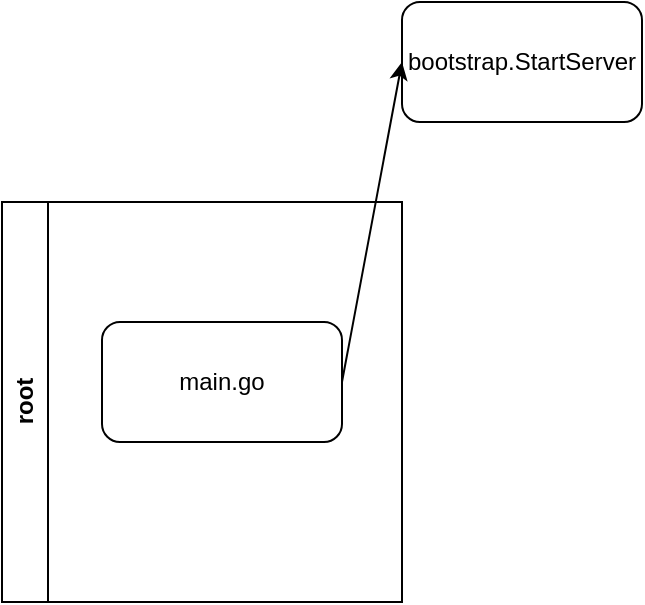 <mxfile version="24.9.0">
  <diagram name="Страница — 1" id="4Rknf2xTYFXet3D9TINp">
    <mxGraphModel dx="1290" dy="647" grid="1" gridSize="10" guides="1" tooltips="1" connect="1" arrows="1" fold="1" page="1" pageScale="1" pageWidth="827" pageHeight="1169" math="0" shadow="0">
      <root>
        <mxCell id="0" />
        <mxCell id="1" parent="0" />
        <mxCell id="TO1ZDuq_zsLTSNZZwVuT-2" value="bootstrap.StartServer" style="rounded=1;whiteSpace=wrap;html=1;" vertex="1" parent="1">
          <mxGeometry x="240" y="180" width="120" height="60" as="geometry" />
        </mxCell>
        <mxCell id="TO1ZDuq_zsLTSNZZwVuT-3" value="" style="endArrow=classic;html=1;rounded=0;exitX=1;exitY=0.5;exitDx=0;exitDy=0;entryX=0;entryY=0.5;entryDx=0;entryDy=0;" edge="1" parent="1" source="TO1ZDuq_zsLTSNZZwVuT-1" target="TO1ZDuq_zsLTSNZZwVuT-2">
          <mxGeometry width="50" height="50" relative="1" as="geometry">
            <mxPoint x="200" y="360" as="sourcePoint" />
            <mxPoint x="250" y="310" as="targetPoint" />
          </mxGeometry>
        </mxCell>
        <mxCell id="TO1ZDuq_zsLTSNZZwVuT-5" value="root" style="swimlane;horizontal=0;whiteSpace=wrap;html=1;" vertex="1" parent="1">
          <mxGeometry x="40" y="280" width="200" height="200" as="geometry" />
        </mxCell>
        <mxCell id="TO1ZDuq_zsLTSNZZwVuT-1" value="main.go" style="rounded=1;whiteSpace=wrap;html=1;" vertex="1" parent="TO1ZDuq_zsLTSNZZwVuT-5">
          <mxGeometry x="50" y="60" width="120" height="60" as="geometry" />
        </mxCell>
      </root>
    </mxGraphModel>
  </diagram>
</mxfile>
